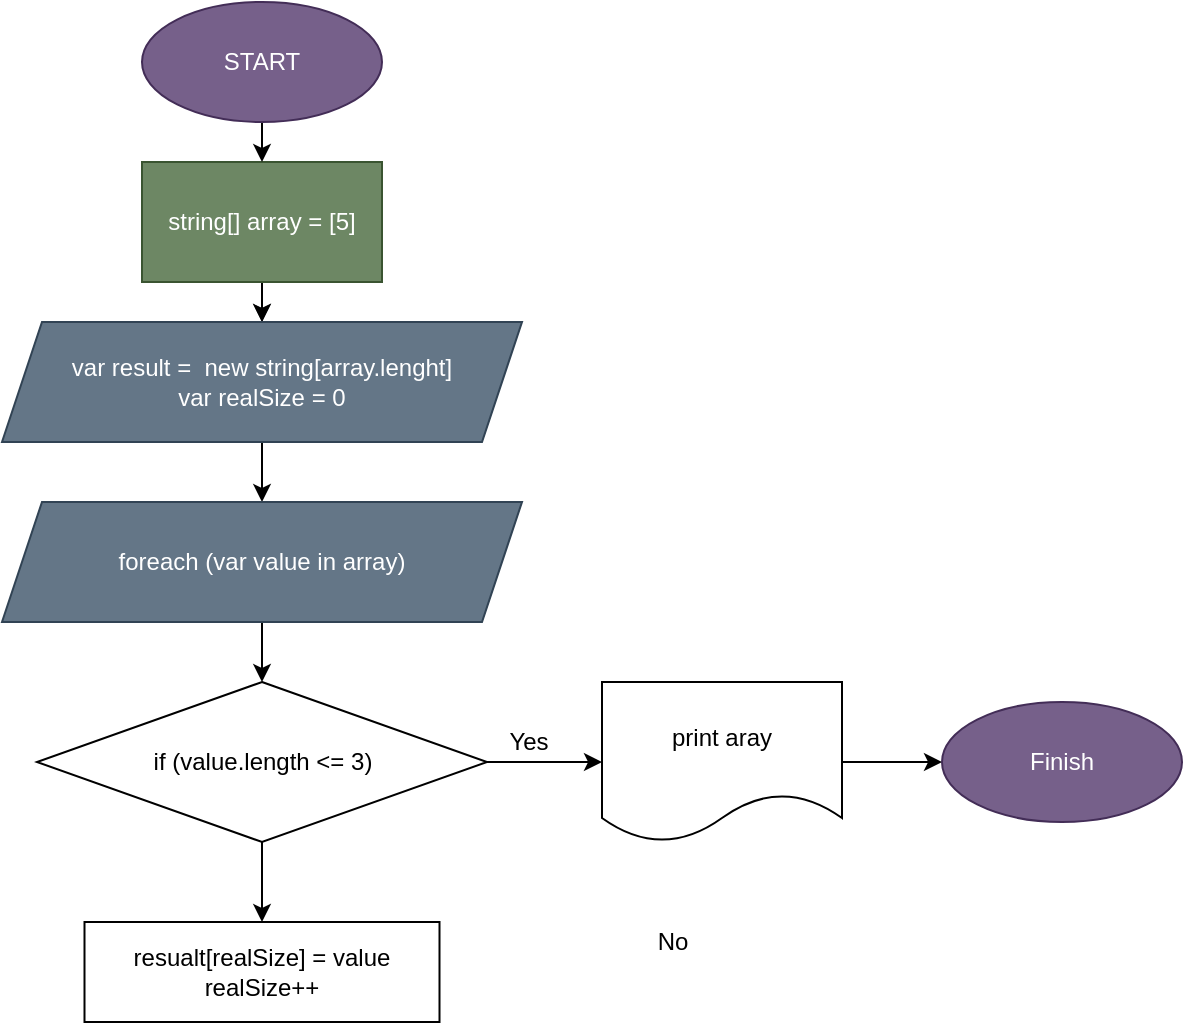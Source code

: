 <mxfile>
    <diagram id="mlm5KXQSP_J1TZbi2t3d" name="Page-1">
        <mxGraphModel dx="1118" dy="469" grid="1" gridSize="10" guides="1" tooltips="1" connect="1" arrows="1" fold="1" page="1" pageScale="1" pageWidth="850" pageHeight="1100" math="0" shadow="0">
            <root>
                <mxCell id="0"/>
                <mxCell id="1" parent="0"/>
                <mxCell id="2" value="" style="edgeStyle=orthogonalEdgeStyle;rounded=0;orthogonalLoop=1;jettySize=auto;html=1;fillColor=#ffcccc;strokeColor=#36393d;" edge="1" parent="1" source="3" target="5">
                    <mxGeometry relative="1" as="geometry"/>
                </mxCell>
                <mxCell id="22" style="edgeStyle=none;html=1;entryX=0.5;entryY=0;entryDx=0;entryDy=0;fontSize=14;" edge="1" parent="1" source="3" target="5">
                    <mxGeometry relative="1" as="geometry"/>
                </mxCell>
                <mxCell id="3" value="string[] array = [5]" style="rounded=0;whiteSpace=wrap;html=1;fillColor=#6d8764;strokeColor=#3A5431;fontColor=#ffffff;" vertex="1" parent="1">
                    <mxGeometry x="310" y="140" width="120" height="60" as="geometry"/>
                </mxCell>
                <mxCell id="24" value="" style="edgeStyle=none;html=1;fontSize=12;" edge="1" parent="1" source="5" target="23">
                    <mxGeometry relative="1" as="geometry"/>
                </mxCell>
                <mxCell id="5" value="var result =&amp;nbsp; new string[array.lenght]&lt;br&gt;var realSize = 0" style="shape=parallelogram;perimeter=parallelogramPerimeter;whiteSpace=wrap;html=1;fixedSize=1;rounded=0;fillColor=#647687;fontColor=#ffffff;strokeColor=#314354;" vertex="1" parent="1">
                    <mxGeometry x="240" y="220" width="260" height="60" as="geometry"/>
                </mxCell>
                <mxCell id="27" style="edgeStyle=none;html=1;entryX=0.5;entryY=0;entryDx=0;entryDy=0;fontSize=12;" edge="1" parent="1" source="9" target="11">
                    <mxGeometry relative="1" as="geometry"/>
                </mxCell>
                <mxCell id="34" style="edgeStyle=none;html=1;exitX=1;exitY=0.5;exitDx=0;exitDy=0;entryX=0;entryY=0.5;entryDx=0;entryDy=0;fontSize=12;" edge="1" parent="1" source="9" target="29">
                    <mxGeometry relative="1" as="geometry"/>
                </mxCell>
                <mxCell id="9" value="if (value.length &amp;lt;= 3)" style="rhombus;whiteSpace=wrap;html=1;rounded=0;" vertex="1" parent="1">
                    <mxGeometry x="257.5" y="400" width="225" height="80" as="geometry"/>
                </mxCell>
                <mxCell id="11" value="resualt[realSize] = value&lt;br&gt;realSize++" style="whiteSpace=wrap;html=1;rounded=0;" vertex="1" parent="1">
                    <mxGeometry x="281.25" y="520" width="177.5" height="50" as="geometry"/>
                </mxCell>
                <mxCell id="13" value="Yes" style="text;html=1;align=center;verticalAlign=middle;resizable=0;points=[];autosize=1;strokeColor=none;fillColor=none;rounded=0;" vertex="1" parent="1">
                    <mxGeometry x="482.5" y="420" width="40" height="20" as="geometry"/>
                </mxCell>
                <mxCell id="14" value="No" style="text;html=1;align=center;verticalAlign=middle;resizable=0;points=[];autosize=1;strokeColor=none;fillColor=none;rounded=0;" vertex="1" parent="1">
                    <mxGeometry x="560" y="520" width="30" height="20" as="geometry"/>
                </mxCell>
                <mxCell id="16" style="edgeStyle=none;html=1;entryX=0.5;entryY=0;entryDx=0;entryDy=0;" edge="1" parent="1" target="3">
                    <mxGeometry relative="1" as="geometry">
                        <mxPoint x="370" y="120" as="sourcePoint"/>
                    </mxGeometry>
                </mxCell>
                <mxCell id="15" value="START" style="ellipse;whiteSpace=wrap;html=1;fillColor=#76608a;strokeColor=#432D57;fontColor=#ffffff;" vertex="1" parent="1">
                    <mxGeometry x="310" y="60" width="120" height="60" as="geometry"/>
                </mxCell>
                <mxCell id="25" style="edgeStyle=none;html=1;entryX=0.5;entryY=0;entryDx=0;entryDy=0;fontSize=12;" edge="1" parent="1" source="23" target="9">
                    <mxGeometry relative="1" as="geometry"/>
                </mxCell>
                <mxCell id="23" value="foreach (var value in array)" style="shape=parallelogram;perimeter=parallelogramPerimeter;whiteSpace=wrap;html=1;fixedSize=1;fontSize=12;strokeColor=#314354;fillColor=#647687;fontColor=#ffffff;" vertex="1" parent="1">
                    <mxGeometry x="240" y="310" width="260" height="60" as="geometry"/>
                </mxCell>
                <mxCell id="35" style="edgeStyle=none;html=1;entryX=0;entryY=0.5;entryDx=0;entryDy=0;fontSize=12;" edge="1" parent="1" source="29">
                    <mxGeometry relative="1" as="geometry">
                        <mxPoint x="710" y="440" as="targetPoint"/>
                    </mxGeometry>
                </mxCell>
                <mxCell id="29" value="print aray" style="shape=document;whiteSpace=wrap;html=1;boundedLbl=1;fontSize=12;strokeColor=default;" vertex="1" parent="1">
                    <mxGeometry x="540" y="400" width="120" height="80" as="geometry"/>
                </mxCell>
                <mxCell id="31" value="Finish" style="ellipse;whiteSpace=wrap;html=1;fontSize=12;strokeColor=#432D57;fillColor=#76608a;fontColor=#ffffff;" vertex="1" parent="1">
                    <mxGeometry x="710" y="410" width="120" height="60" as="geometry"/>
                </mxCell>
            </root>
        </mxGraphModel>
    </diagram>
</mxfile>